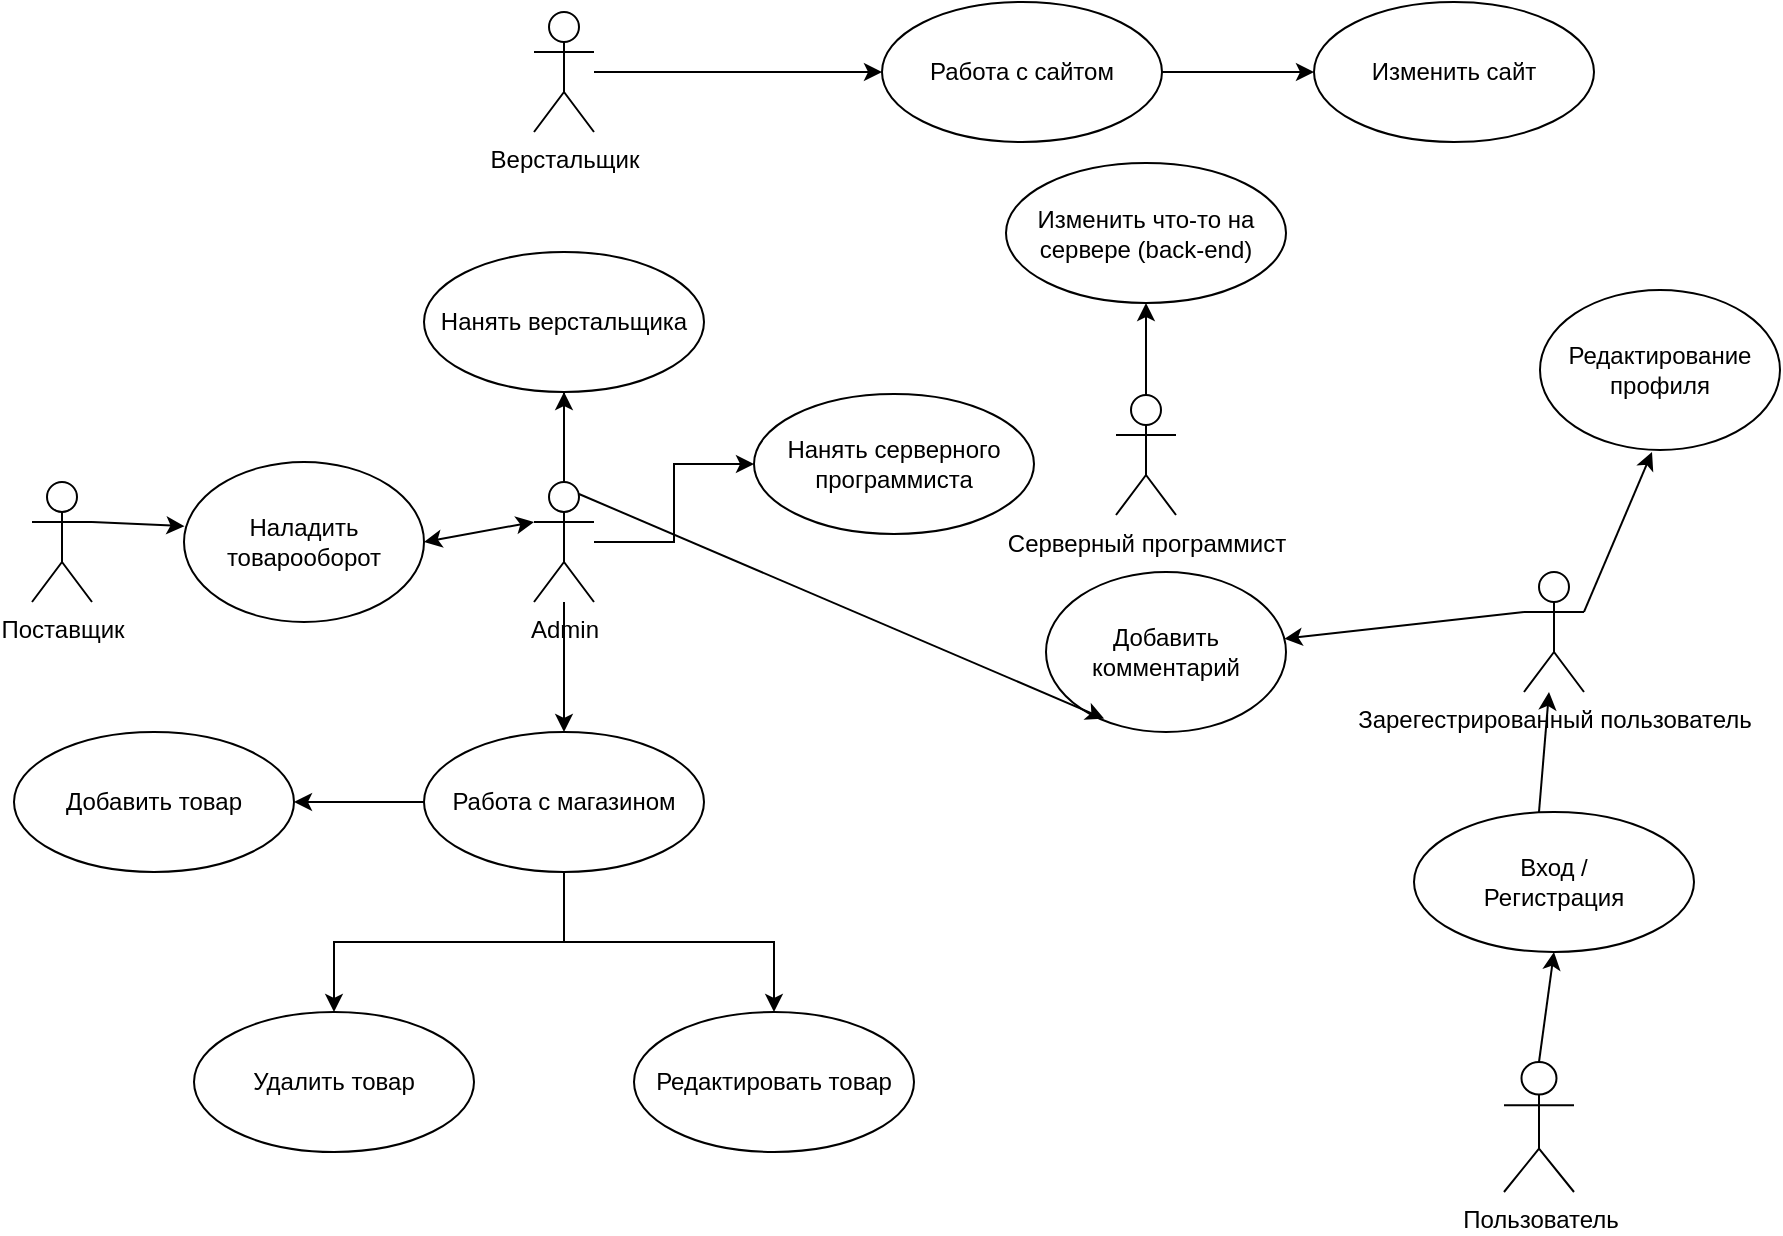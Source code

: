 <mxfile version="20.4.2" type="device"><diagram id="X2K3a4CVGlsGaMza_VcX" name="Страница 1"><mxGraphModel dx="2653" dy="821" grid="1" gridSize="10" guides="1" tooltips="1" connect="1" arrows="1" fold="1" page="1" pageScale="1" pageWidth="827" pageHeight="1169" math="0" shadow="0"><root><mxCell id="0"/><mxCell id="1" parent="0"/><mxCell id="ih85UeOb-dqjksHe9gb6-1" style="edgeStyle=orthogonalEdgeStyle;rounded=0;orthogonalLoop=1;jettySize=auto;html=1;" parent="1" source="ih85UeOb-dqjksHe9gb6-4" target="ih85UeOb-dqjksHe9gb6-13" edge="1"><mxGeometry relative="1" as="geometry"/></mxCell><mxCell id="ih85UeOb-dqjksHe9gb6-2" style="edgeStyle=orthogonalEdgeStyle;rounded=0;orthogonalLoop=1;jettySize=auto;html=1;" parent="1" source="ih85UeOb-dqjksHe9gb6-4" target="ih85UeOb-dqjksHe9gb6-25" edge="1"><mxGeometry relative="1" as="geometry"/></mxCell><mxCell id="ih85UeOb-dqjksHe9gb6-3" style="edgeStyle=orthogonalEdgeStyle;rounded=0;orthogonalLoop=1;jettySize=auto;html=1;" parent="1" source="ih85UeOb-dqjksHe9gb6-4" target="ih85UeOb-dqjksHe9gb6-35" edge="1"><mxGeometry relative="1" as="geometry"/></mxCell><mxCell id="ih85UeOb-dqjksHe9gb6-4" value="Admin" style="shape=umlActor;verticalLabelPosition=bottom;verticalAlign=top;html=1;" parent="1" vertex="1"><mxGeometry x="-209" y="1185" width="30" height="60" as="geometry"/></mxCell><mxCell id="ih85UeOb-dqjksHe9gb6-5" value="Добавить товар" style="ellipse;whiteSpace=wrap;html=1;" parent="1" vertex="1"><mxGeometry x="-469" y="1310" width="140" height="70" as="geometry"/></mxCell><mxCell id="ih85UeOb-dqjksHe9gb6-6" value="Удалить товар" style="ellipse;whiteSpace=wrap;html=1;" parent="1" vertex="1"><mxGeometry x="-379" y="1450" width="140" height="70" as="geometry"/></mxCell><mxCell id="ih85UeOb-dqjksHe9gb6-7" style="edgeStyle=orthogonalEdgeStyle;rounded=0;orthogonalLoop=1;jettySize=auto;html=1;entryX=0;entryY=0.5;entryDx=0;entryDy=0;" parent="1" source="ih85UeOb-dqjksHe9gb6-9" target="ih85UeOb-dqjksHe9gb6-17" edge="1"><mxGeometry relative="1" as="geometry"/></mxCell><mxCell id="ih85UeOb-dqjksHe9gb6-9" value="Верстальщик" style="shape=umlActor;verticalLabelPosition=bottom;verticalAlign=top;html=1;" parent="1" vertex="1"><mxGeometry x="-209" y="950" width="30" height="60" as="geometry"/></mxCell><mxCell id="ih85UeOb-dqjksHe9gb6-10" style="edgeStyle=orthogonalEdgeStyle;rounded=0;orthogonalLoop=1;jettySize=auto;html=1;" parent="1" source="ih85UeOb-dqjksHe9gb6-13" target="ih85UeOb-dqjksHe9gb6-5" edge="1"><mxGeometry relative="1" as="geometry"/></mxCell><mxCell id="ih85UeOb-dqjksHe9gb6-11" style="edgeStyle=orthogonalEdgeStyle;rounded=0;orthogonalLoop=1;jettySize=auto;html=1;entryX=0.5;entryY=0;entryDx=0;entryDy=0;" parent="1" source="ih85UeOb-dqjksHe9gb6-13" target="ih85UeOb-dqjksHe9gb6-6" edge="1"><mxGeometry relative="1" as="geometry"/></mxCell><mxCell id="ih85UeOb-dqjksHe9gb6-12" style="edgeStyle=orthogonalEdgeStyle;rounded=0;orthogonalLoop=1;jettySize=auto;html=1;" parent="1" source="ih85UeOb-dqjksHe9gb6-13" target="ih85UeOb-dqjksHe9gb6-14" edge="1"><mxGeometry relative="1" as="geometry"/></mxCell><mxCell id="ih85UeOb-dqjksHe9gb6-13" value="Работа с магазином" style="ellipse;whiteSpace=wrap;html=1;" parent="1" vertex="1"><mxGeometry x="-264" y="1310" width="140" height="70" as="geometry"/></mxCell><mxCell id="ih85UeOb-dqjksHe9gb6-14" value="Редактировать товар" style="ellipse;whiteSpace=wrap;html=1;" parent="1" vertex="1"><mxGeometry x="-159" y="1450" width="140" height="70" as="geometry"/></mxCell><mxCell id="v11anKy7YZOs2Qq218m6-3" style="edgeStyle=orthogonalEdgeStyle;rounded=0;orthogonalLoop=1;jettySize=auto;html=1;exitX=1;exitY=0.5;exitDx=0;exitDy=0;entryX=0;entryY=0.5;entryDx=0;entryDy=0;" edge="1" parent="1" source="ih85UeOb-dqjksHe9gb6-17" target="ih85UeOb-dqjksHe9gb6-19"><mxGeometry relative="1" as="geometry"/></mxCell><mxCell id="ih85UeOb-dqjksHe9gb6-17" value="Работа с сайтом" style="ellipse;whiteSpace=wrap;html=1;" parent="1" vertex="1"><mxGeometry x="-35" y="945" width="140" height="70" as="geometry"/></mxCell><mxCell id="ih85UeOb-dqjksHe9gb6-19" value="Изменить сайт" style="ellipse;whiteSpace=wrap;html=1;" parent="1" vertex="1"><mxGeometry x="181" y="945" width="140" height="70" as="geometry"/></mxCell><mxCell id="ih85UeOb-dqjksHe9gb6-25" value="Нанять верстальщика" style="ellipse;whiteSpace=wrap;html=1;" parent="1" vertex="1"><mxGeometry x="-264" y="1070" width="140" height="70" as="geometry"/></mxCell><mxCell id="ih85UeOb-dqjksHe9gb6-26" value="" style="edgeStyle=orthogonalEdgeStyle;rounded=0;orthogonalLoop=1;jettySize=auto;html=1;endArrow=none;" parent="1" source="ih85UeOb-dqjksHe9gb6-4" target="ih85UeOb-dqjksHe9gb6-25" edge="1"><mxGeometry relative="1" as="geometry"><mxPoint x="-194" y="1080" as="sourcePoint"/><mxPoint x="-194" y="970" as="targetPoint"/></mxGeometry></mxCell><mxCell id="ih85UeOb-dqjksHe9gb6-28" value="Пользователь" style="shape=umlActor;verticalLabelPosition=bottom;verticalAlign=top;html=1;" parent="1" vertex="1"><mxGeometry x="276" y="1475" width="35" height="65" as="geometry"/></mxCell><mxCell id="ih85UeOb-dqjksHe9gb6-30" style="edgeStyle=orthogonalEdgeStyle;rounded=0;orthogonalLoop=1;jettySize=auto;html=1;" parent="1" source="ih85UeOb-dqjksHe9gb6-32" target="ih85UeOb-dqjksHe9gb6-33" edge="1"><mxGeometry relative="1" as="geometry"/></mxCell><mxCell id="ih85UeOb-dqjksHe9gb6-32" value="Серверный программист" style="shape=umlActor;verticalLabelPosition=bottom;verticalAlign=top;html=1;" parent="1" vertex="1"><mxGeometry x="82" y="1141.5" width="30" height="60" as="geometry"/></mxCell><mxCell id="ih85UeOb-dqjksHe9gb6-33" value="Изменить что-то на сервере (back-end)" style="ellipse;whiteSpace=wrap;html=1;" parent="1" vertex="1"><mxGeometry x="27" y="1025.5" width="140" height="70" as="geometry"/></mxCell><mxCell id="ih85UeOb-dqjksHe9gb6-35" value="Нанять серверного программиста" style="ellipse;whiteSpace=wrap;html=1;" parent="1" vertex="1"><mxGeometry x="-99" y="1141" width="140" height="70" as="geometry"/></mxCell><mxCell id="v11anKy7YZOs2Qq218m6-5" value="" style="endArrow=classic;html=1;rounded=0;exitX=0.5;exitY=0;exitDx=0;exitDy=0;" edge="1" parent="1" target="v11anKy7YZOs2Qq218m6-9"><mxGeometry width="50" height="50" relative="1" as="geometry"><mxPoint x="293.5" y="1350" as="sourcePoint"/><mxPoint x="330" y="1300" as="targetPoint"/></mxGeometry></mxCell><mxCell id="v11anKy7YZOs2Qq218m6-6" value="Добавить комментарий" style="ellipse;whiteSpace=wrap;html=1;" vertex="1" parent="1"><mxGeometry x="47" y="1230" width="120" height="80" as="geometry"/></mxCell><mxCell id="ih85UeOb-dqjksHe9gb6-29" value="Вход / &lt;br&gt;Регистрация" style="ellipse;whiteSpace=wrap;html=1;" parent="1" vertex="1"><mxGeometry x="231" y="1350" width="140" height="70" as="geometry"/></mxCell><mxCell id="v11anKy7YZOs2Qq218m6-8" value="" style="endArrow=classic;html=1;rounded=0;exitX=0.5;exitY=0;exitDx=0;exitDy=0;exitPerimeter=0;entryX=0.5;entryY=1;entryDx=0;entryDy=0;" edge="1" parent="1" source="ih85UeOb-dqjksHe9gb6-28" target="ih85UeOb-dqjksHe9gb6-29"><mxGeometry width="50" height="50" relative="1" as="geometry"><mxPoint x="130" y="1390" as="sourcePoint"/><mxPoint x="180" y="1340" as="targetPoint"/></mxGeometry></mxCell><mxCell id="v11anKy7YZOs2Qq218m6-9" value="Зарегестрированный пользователь" style="shape=umlActor;verticalLabelPosition=bottom;verticalAlign=top;html=1;outlineConnect=0;" vertex="1" parent="1"><mxGeometry x="286" y="1230" width="30" height="60" as="geometry"/></mxCell><mxCell id="v11anKy7YZOs2Qq218m6-10" value="" style="endArrow=classic;html=1;rounded=0;exitX=0;exitY=0.333;exitDx=0;exitDy=0;exitPerimeter=0;" edge="1" parent="1" source="v11anKy7YZOs2Qq218m6-9" target="v11anKy7YZOs2Qq218m6-6"><mxGeometry width="50" height="50" relative="1" as="geometry"><mxPoint x="130" y="1390" as="sourcePoint"/><mxPoint x="180" y="1340" as="targetPoint"/></mxGeometry></mxCell><mxCell id="v11anKy7YZOs2Qq218m6-11" value="" style="endArrow=classic;html=1;rounded=0;exitX=1;exitY=0.333;exitDx=0;exitDy=0;exitPerimeter=0;" edge="1" parent="1" source="v11anKy7YZOs2Qq218m6-9"><mxGeometry width="50" height="50" relative="1" as="geometry"><mxPoint x="250" y="1280" as="sourcePoint"/><mxPoint x="350" y="1170" as="targetPoint"/></mxGeometry></mxCell><mxCell id="v11anKy7YZOs2Qq218m6-12" value="Редактирование профиля" style="ellipse;whiteSpace=wrap;html=1;" vertex="1" parent="1"><mxGeometry x="294" y="1089" width="120" height="80" as="geometry"/></mxCell><mxCell id="v11anKy7YZOs2Qq218m6-13" value="" style="endArrow=classic;html=1;rounded=0;entryX=0.242;entryY=0.916;entryDx=0;entryDy=0;entryPerimeter=0;exitX=0.75;exitY=0.1;exitDx=0;exitDy=0;exitPerimeter=0;" edge="1" parent="1" source="ih85UeOb-dqjksHe9gb6-4" target="v11anKy7YZOs2Qq218m6-6"><mxGeometry width="50" height="50" relative="1" as="geometry"><mxPoint x="-170" y="1190" as="sourcePoint"/><mxPoint x="300" y="1220" as="targetPoint"/></mxGeometry></mxCell><mxCell id="v11anKy7YZOs2Qq218m6-18" value="Поставщик" style="shape=umlActor;verticalLabelPosition=bottom;verticalAlign=top;html=1;outlineConnect=0;" vertex="1" parent="1"><mxGeometry x="-460" y="1185" width="30" height="60" as="geometry"/></mxCell><mxCell id="v11anKy7YZOs2Qq218m6-22" value="Наладить товарооборот&lt;br&gt;" style="ellipse;whiteSpace=wrap;html=1;" vertex="1" parent="1"><mxGeometry x="-384" y="1175" width="120" height="80" as="geometry"/></mxCell><mxCell id="v11anKy7YZOs2Qq218m6-24" value="" style="endArrow=classic;html=1;rounded=0;exitX=1;exitY=0.333;exitDx=0;exitDy=0;exitPerimeter=0;entryX=0.002;entryY=0.401;entryDx=0;entryDy=0;entryPerimeter=0;" edge="1" parent="1" source="v11anKy7YZOs2Qq218m6-18" target="v11anKy7YZOs2Qq218m6-22"><mxGeometry width="50" height="50" relative="1" as="geometry"><mxPoint x="-180" y="1240" as="sourcePoint"/><mxPoint x="-130" y="1190" as="targetPoint"/></mxGeometry></mxCell><mxCell id="v11anKy7YZOs2Qq218m6-25" value="" style="endArrow=classic;startArrow=classic;html=1;rounded=0;exitX=1;exitY=0.5;exitDx=0;exitDy=0;entryX=0;entryY=0.333;entryDx=0;entryDy=0;entryPerimeter=0;" edge="1" parent="1" source="v11anKy7YZOs2Qq218m6-22" target="ih85UeOb-dqjksHe9gb6-4"><mxGeometry width="50" height="50" relative="1" as="geometry"><mxPoint x="-10" y="1310" as="sourcePoint"/><mxPoint x="40" y="1260" as="targetPoint"/></mxGeometry></mxCell></root></mxGraphModel></diagram></mxfile>